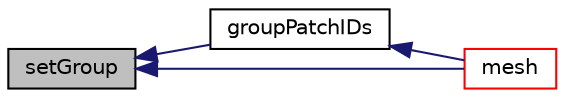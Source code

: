 digraph "setGroup"
{
  bgcolor="transparent";
  edge [fontname="Helvetica",fontsize="10",labelfontname="Helvetica",labelfontsize="10"];
  node [fontname="Helvetica",fontsize="10",shape=record];
  rankdir="LR";
  Node4180 [label="setGroup",height=0.2,width=0.4,color="black", fillcolor="grey75", style="filled", fontcolor="black"];
  Node4180 -> Node4181 [dir="back",color="midnightblue",fontsize="10",style="solid",fontname="Helvetica"];
  Node4181 [label="groupPatchIDs",height=0.2,width=0.4,color="black",URL="$a28557.html#a5fa33c1b5fb2723be2685ac32963adb9",tooltip="Per patch group the patch indices. "];
  Node4181 -> Node4182 [dir="back",color="midnightblue",fontsize="10",style="solid",fontname="Helvetica"];
  Node4182 [label="mesh",height=0.2,width=0.4,color="red",URL="$a28557.html#ae78c91f8ff731c07ccc4351d9fe861ba",tooltip="Return the mesh reference. "];
  Node4180 -> Node4182 [dir="back",color="midnightblue",fontsize="10",style="solid",fontname="Helvetica"];
}
